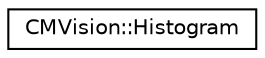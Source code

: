 digraph "Graphical Class Hierarchy"
{
 // INTERACTIVE_SVG=YES
  edge [fontname="Helvetica",fontsize="10",labelfontname="Helvetica",labelfontsize="10"];
  node [fontname="Helvetica",fontsize="10",shape=record];
  rankdir="LR";
  Node1 [label="CMVision::Histogram",height=0.2,width=0.4,color="black", fillcolor="white", style="filled",URL="$de/d59/class_c_m_vision_1_1_histogram.html"];
}
